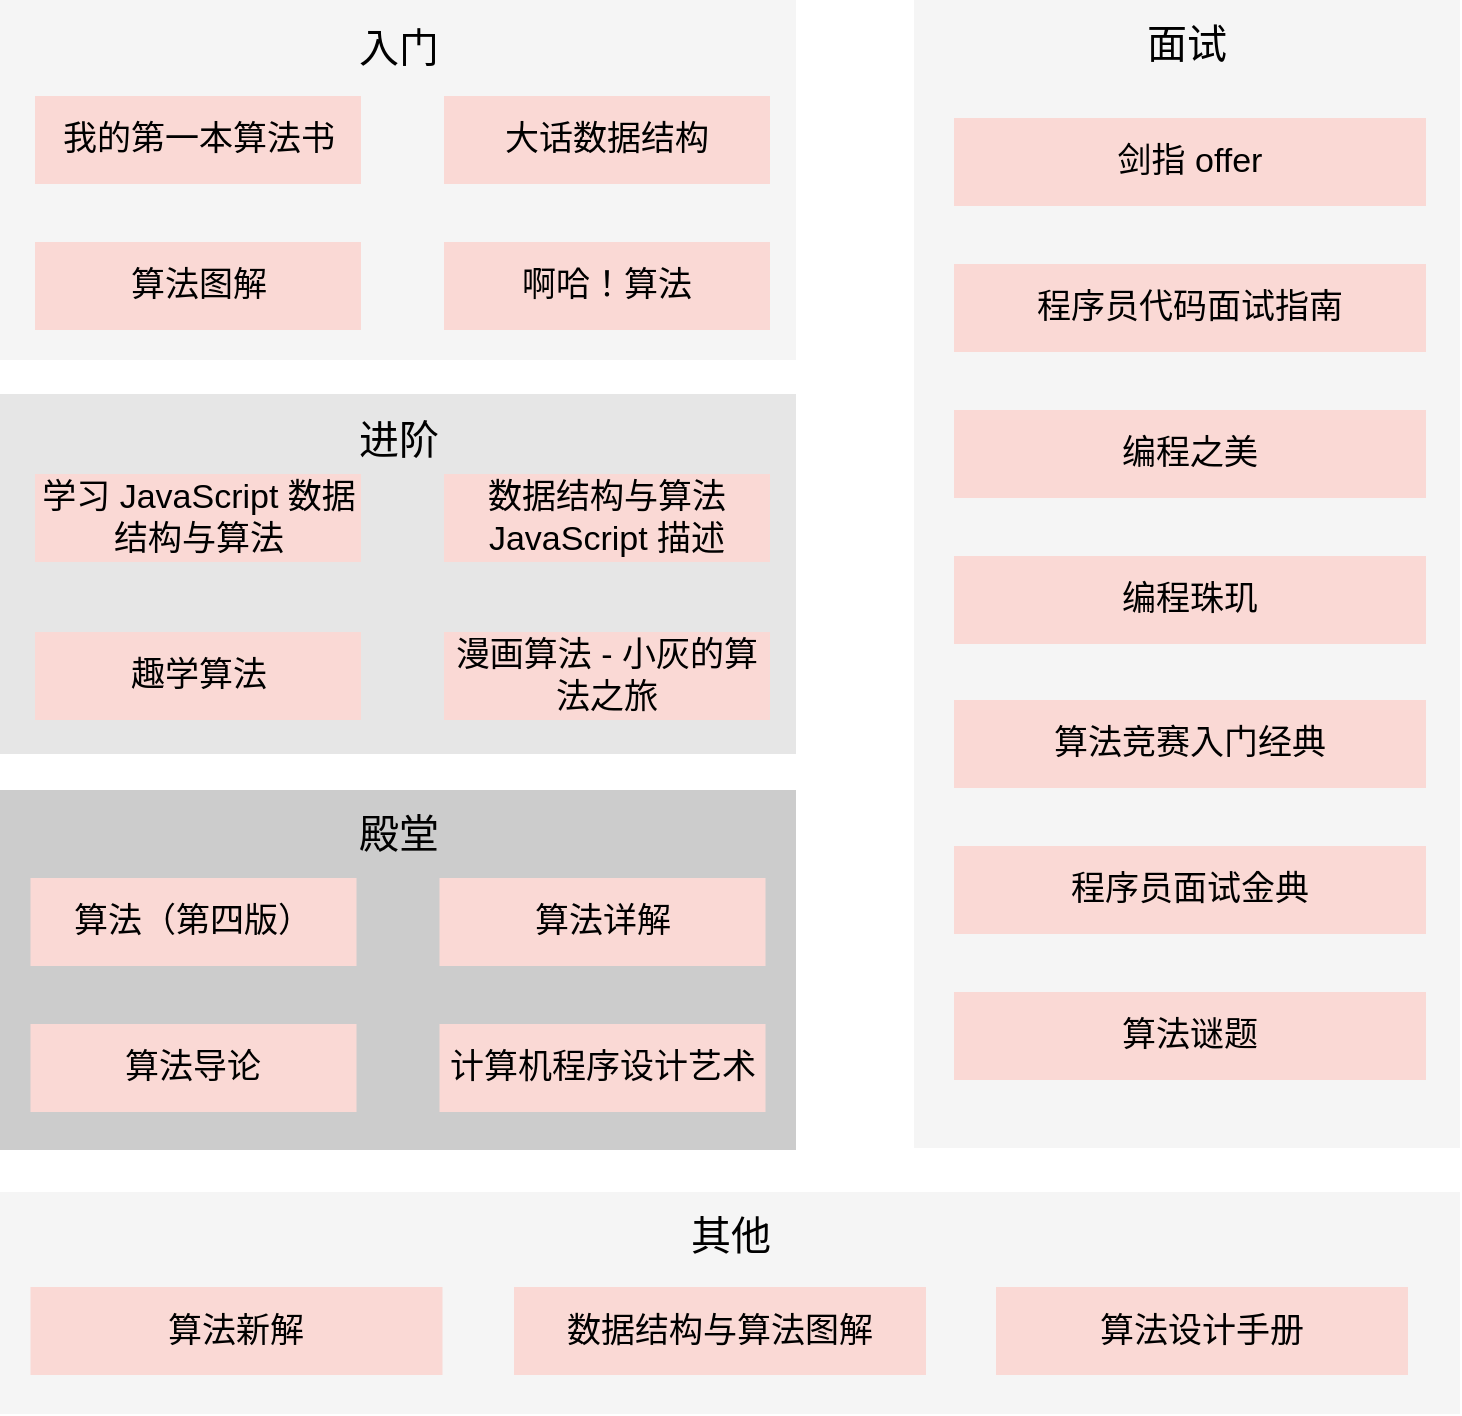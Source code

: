 <mxfile version="14.2.7" type="github">
  <diagram id="aU8RuQrRS4-S94zxxLxV" name="第 1 页">
    <mxGraphModel dx="1458" dy="1011" grid="0" gridSize="10" guides="1" tooltips="1" connect="1" arrows="1" fold="1" page="0" pageScale="1" pageWidth="827" pageHeight="1169" math="0" shadow="0">
      <root>
        <mxCell id="0" />
        <mxCell id="1" parent="0" />
        <mxCell id="9QxIuVLbM-aO6ARUra3--40" value="" style="rounded=0;whiteSpace=wrap;html=1;strokeWidth=2;fillColor=#f5f5f5;fontSize=17;fontColor=#333333;strokeColor=none;" vertex="1" parent="1">
          <mxGeometry x="-26" y="911" width="730" height="111" as="geometry" />
        </mxCell>
        <mxCell id="9QxIuVLbM-aO6ARUra3--34" value="" style="rounded=0;whiteSpace=wrap;html=1;strokeWidth=2;fillColor=#f5f5f5;fontSize=17;fontColor=#333333;strokeColor=none;" vertex="1" parent="1">
          <mxGeometry x="431" y="315" width="273" height="574" as="geometry" />
        </mxCell>
        <mxCell id="9QxIuVLbM-aO6ARUra3--29" value="" style="rounded=0;whiteSpace=wrap;html=1;strokeWidth=2;fontSize=17;fontColor=#333333;strokeColor=none;fillColor=#CCCCCC;" vertex="1" parent="1">
          <mxGeometry x="-26" y="710" width="398" height="180" as="geometry" />
        </mxCell>
        <mxCell id="9QxIuVLbM-aO6ARUra3--28" value="" style="rounded=0;whiteSpace=wrap;html=1;strokeWidth=2;fontSize=17;fontColor=#333333;strokeColor=none;fillColor=#E6E6E6;" vertex="1" parent="1">
          <mxGeometry x="-26" y="512" width="398" height="180" as="geometry" />
        </mxCell>
        <mxCell id="9QxIuVLbM-aO6ARUra3--26" value="" style="rounded=0;whiteSpace=wrap;html=1;strokeWidth=2;fillColor=#f5f5f5;fontSize=17;fontColor=#333333;strokeColor=none;" vertex="1" parent="1">
          <mxGeometry x="-26" y="315" width="398" height="180" as="geometry" />
        </mxCell>
        <mxCell id="9QxIuVLbM-aO6ARUra3--3" value="我的第一本算法书" style="rounded=0;whiteSpace=wrap;html=1;strokeWidth=2;fontSize=17;fillColor=#fad9d5;strokeColor=none;sketch=0;" vertex="1" parent="1">
          <mxGeometry x="-8.5" y="363" width="163" height="44" as="geometry" />
        </mxCell>
        <mxCell id="9QxIuVLbM-aO6ARUra3--4" value="啊哈！算法" style="rounded=0;whiteSpace=wrap;html=1;strokeWidth=2;fontSize=17;fillColor=#fad9d5;strokeColor=none;sketch=0;" vertex="1" parent="1">
          <mxGeometry x="196" y="436" width="163" height="44" as="geometry" />
        </mxCell>
        <mxCell id="9QxIuVLbM-aO6ARUra3--6" value="算法图解" style="rounded=0;whiteSpace=wrap;html=1;strokeWidth=2;fontSize=17;fillColor=#fad9d5;strokeColor=none;sketch=0;" vertex="1" parent="1">
          <mxGeometry x="-8.5" y="436" width="163" height="44" as="geometry" />
        </mxCell>
        <mxCell id="9QxIuVLbM-aO6ARUra3--11" value="学习 JavaScript 数据结构与算法" style="rounded=0;whiteSpace=wrap;html=1;strokeWidth=2;fontSize=17;fillColor=#fad9d5;strokeColor=none;sketch=0;" vertex="1" parent="1">
          <mxGeometry x="-8.5" y="552" width="163" height="44" as="geometry" />
        </mxCell>
        <mxCell id="9QxIuVLbM-aO6ARUra3--12" value="算法（第四版）" style="rounded=0;whiteSpace=wrap;html=1;strokeWidth=2;fontSize=17;fillColor=#fad9d5;strokeColor=none;sketch=0;" vertex="1" parent="1">
          <mxGeometry x="-10.75" y="754" width="163" height="44" as="geometry" />
        </mxCell>
        <mxCell id="9QxIuVLbM-aO6ARUra3--13" value="计算机程序设计艺术" style="rounded=0;whiteSpace=wrap;html=1;strokeWidth=2;fontSize=17;fillColor=#fad9d5;strokeColor=none;sketch=0;" vertex="1" parent="1">
          <mxGeometry x="193.75" y="827" width="163" height="44" as="geometry" />
        </mxCell>
        <mxCell id="9QxIuVLbM-aO6ARUra3--18" value="剑指 offer" style="rounded=0;whiteSpace=wrap;html=1;strokeWidth=2;fontSize=17;fillColor=#fad9d5;strokeColor=none;sketch=0;glass=0;" vertex="1" parent="1">
          <mxGeometry x="451" y="374" width="236" height="44" as="geometry" />
        </mxCell>
        <mxCell id="9QxIuVLbM-aO6ARUra3--19" value="面试" style="text;html=1;strokeColor=none;fillColor=none;align=center;verticalAlign=middle;whiteSpace=wrap;rounded=0;fontSize=20;" vertex="1" parent="1">
          <mxGeometry x="502" y="326" width="131" height="20" as="geometry" />
        </mxCell>
        <mxCell id="9QxIuVLbM-aO6ARUra3--20" value="程序员代码面试指南" style="rounded=0;whiteSpace=wrap;html=1;strokeWidth=2;fontSize=17;fillColor=#fad9d5;strokeColor=none;sketch=0;" vertex="1" parent="1">
          <mxGeometry x="451" y="447" width="236" height="44" as="geometry" />
        </mxCell>
        <mxCell id="9QxIuVLbM-aO6ARUra3--21" value="编程之美" style="rounded=0;whiteSpace=wrap;html=1;strokeWidth=2;fontSize=17;fillColor=#fad9d5;strokeColor=none;sketch=0;" vertex="1" parent="1">
          <mxGeometry x="451" y="520" width="236" height="44" as="geometry" />
        </mxCell>
        <mxCell id="9QxIuVLbM-aO6ARUra3--22" value="算法导论" style="rounded=0;whiteSpace=wrap;html=1;strokeWidth=2;fontSize=17;fillColor=#fad9d5;strokeColor=none;sketch=0;" vertex="1" parent="1">
          <mxGeometry x="-10.75" y="827" width="163" height="44" as="geometry" />
        </mxCell>
        <mxCell id="9QxIuVLbM-aO6ARUra3--23" value="大话数据结构" style="rounded=0;whiteSpace=wrap;html=1;strokeWidth=2;fontSize=17;fillColor=#fad9d5;strokeColor=none;sketch=0;" vertex="1" parent="1">
          <mxGeometry x="196" y="363" width="163" height="44" as="geometry" />
        </mxCell>
        <mxCell id="9QxIuVLbM-aO6ARUra3--24" value="数据结构与算法 JavaScript 描述" style="rounded=0;whiteSpace=wrap;html=1;strokeWidth=2;fontSize=17;fillColor=#fad9d5;strokeColor=none;sketch=0;" vertex="1" parent="1">
          <mxGeometry x="196" y="552" width="163" height="44" as="geometry" />
        </mxCell>
        <mxCell id="9QxIuVLbM-aO6ARUra3--27" value="入门" style="text;html=1;strokeColor=none;fillColor=none;align=center;verticalAlign=middle;whiteSpace=wrap;rounded=0;fontSize=20;" vertex="1" parent="1">
          <mxGeometry x="107.5" y="328" width="131" height="20" as="geometry" />
        </mxCell>
        <mxCell id="9QxIuVLbM-aO6ARUra3--30" value="进阶" style="text;html=1;strokeColor=none;fillColor=none;align=center;verticalAlign=middle;whiteSpace=wrap;rounded=0;fontSize=20;" vertex="1" parent="1">
          <mxGeometry x="107.5" y="524" width="131" height="20" as="geometry" />
        </mxCell>
        <mxCell id="9QxIuVLbM-aO6ARUra3--31" value="殿堂" style="text;html=1;strokeColor=none;fillColor=none;align=center;verticalAlign=middle;whiteSpace=wrap;rounded=0;fontSize=20;" vertex="1" parent="1">
          <mxGeometry x="107.5" y="721" width="131" height="20" as="geometry" />
        </mxCell>
        <mxCell id="9QxIuVLbM-aO6ARUra3--32" value="趣学算法" style="rounded=0;whiteSpace=wrap;html=1;strokeWidth=2;fontSize=17;fillColor=#fad9d5;strokeColor=none;sketch=0;" vertex="1" parent="1">
          <mxGeometry x="-8.5" y="631" width="163" height="44" as="geometry" />
        </mxCell>
        <mxCell id="9QxIuVLbM-aO6ARUra3--33" value="漫画算法 - 小灰的算法之旅" style="rounded=0;whiteSpace=wrap;html=1;strokeWidth=2;fontSize=17;fillColor=#fad9d5;strokeColor=none;sketch=0;" vertex="1" parent="1">
          <mxGeometry x="196" y="631" width="163" height="44" as="geometry" />
        </mxCell>
        <mxCell id="9QxIuVLbM-aO6ARUra3--35" value="算法详解" style="rounded=0;whiteSpace=wrap;html=1;strokeWidth=2;fontSize=17;fillColor=#fad9d5;strokeColor=none;sketch=0;" vertex="1" parent="1">
          <mxGeometry x="193.75" y="754" width="163" height="44" as="geometry" />
        </mxCell>
        <mxCell id="9QxIuVLbM-aO6ARUra3--36" value="编程珠玑" style="rounded=0;whiteSpace=wrap;html=1;strokeWidth=2;fontSize=17;fillColor=#fad9d5;strokeColor=none;sketch=0;" vertex="1" parent="1">
          <mxGeometry x="451" y="593" width="236" height="44" as="geometry" />
        </mxCell>
        <mxCell id="9QxIuVLbM-aO6ARUra3--37" value="算法竞赛入门经典" style="rounded=0;whiteSpace=wrap;html=1;strokeWidth=2;fontSize=17;fillColor=#fad9d5;strokeColor=none;sketch=0;" vertex="1" parent="1">
          <mxGeometry x="451" y="665" width="236" height="44" as="geometry" />
        </mxCell>
        <mxCell id="9QxIuVLbM-aO6ARUra3--38" value="算法新解" style="rounded=0;whiteSpace=wrap;html=1;strokeWidth=2;fontSize=17;fillColor=#fad9d5;strokeColor=none;sketch=0;" vertex="1" parent="1">
          <mxGeometry x="-10.75" y="958.5" width="206" height="44" as="geometry" />
        </mxCell>
        <mxCell id="9QxIuVLbM-aO6ARUra3--39" value="数据结构与算法图解" style="rounded=0;whiteSpace=wrap;html=1;strokeWidth=2;fontSize=17;fillColor=#fad9d5;strokeColor=none;sketch=0;" vertex="1" parent="1">
          <mxGeometry x="231" y="958.5" width="206" height="44" as="geometry" />
        </mxCell>
        <mxCell id="9QxIuVLbM-aO6ARUra3--41" value="其他" style="text;html=1;strokeColor=none;fillColor=none;align=center;verticalAlign=middle;whiteSpace=wrap;rounded=0;fontSize=20;" vertex="1" parent="1">
          <mxGeometry x="273.5" y="922" width="131" height="20" as="geometry" />
        </mxCell>
        <mxCell id="9QxIuVLbM-aO6ARUra3--42" value="程序员面试金典" style="rounded=0;whiteSpace=wrap;html=1;strokeWidth=2;fontSize=17;fillColor=#fad9d5;strokeColor=none;sketch=0;" vertex="1" parent="1">
          <mxGeometry x="451" y="738" width="236" height="44" as="geometry" />
        </mxCell>
        <mxCell id="9QxIuVLbM-aO6ARUra3--43" value="算法谜题" style="rounded=0;whiteSpace=wrap;html=1;strokeWidth=2;fontSize=17;fillColor=#fad9d5;strokeColor=none;sketch=0;" vertex="1" parent="1">
          <mxGeometry x="451" y="811" width="236" height="44" as="geometry" />
        </mxCell>
        <mxCell id="9QxIuVLbM-aO6ARUra3--44" value="算法设计手册" style="rounded=0;whiteSpace=wrap;html=1;strokeWidth=2;fontSize=17;fillColor=#fad9d5;strokeColor=none;sketch=0;" vertex="1" parent="1">
          <mxGeometry x="472" y="958.5" width="206" height="44" as="geometry" />
        </mxCell>
      </root>
    </mxGraphModel>
  </diagram>
</mxfile>
